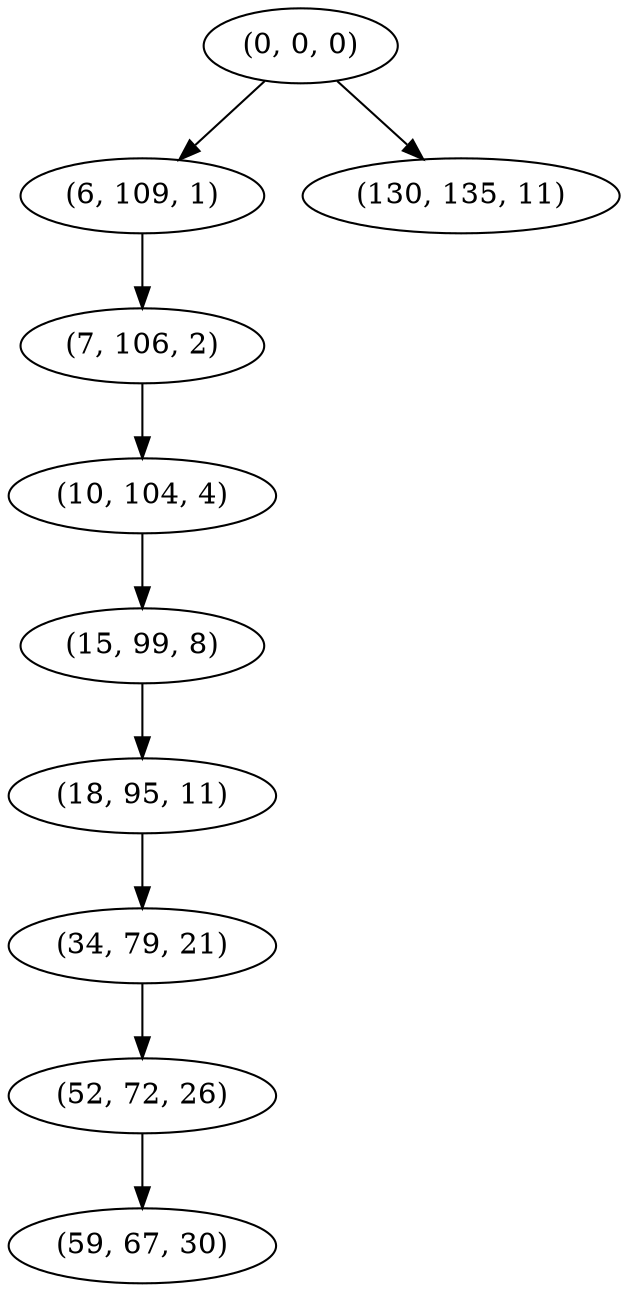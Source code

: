 digraph tree {
    "(0, 0, 0)";
    "(6, 109, 1)";
    "(7, 106, 2)";
    "(10, 104, 4)";
    "(15, 99, 8)";
    "(18, 95, 11)";
    "(34, 79, 21)";
    "(52, 72, 26)";
    "(59, 67, 30)";
    "(130, 135, 11)";
    "(0, 0, 0)" -> "(6, 109, 1)";
    "(0, 0, 0)" -> "(130, 135, 11)";
    "(6, 109, 1)" -> "(7, 106, 2)";
    "(7, 106, 2)" -> "(10, 104, 4)";
    "(10, 104, 4)" -> "(15, 99, 8)";
    "(15, 99, 8)" -> "(18, 95, 11)";
    "(18, 95, 11)" -> "(34, 79, 21)";
    "(34, 79, 21)" -> "(52, 72, 26)";
    "(52, 72, 26)" -> "(59, 67, 30)";
}
